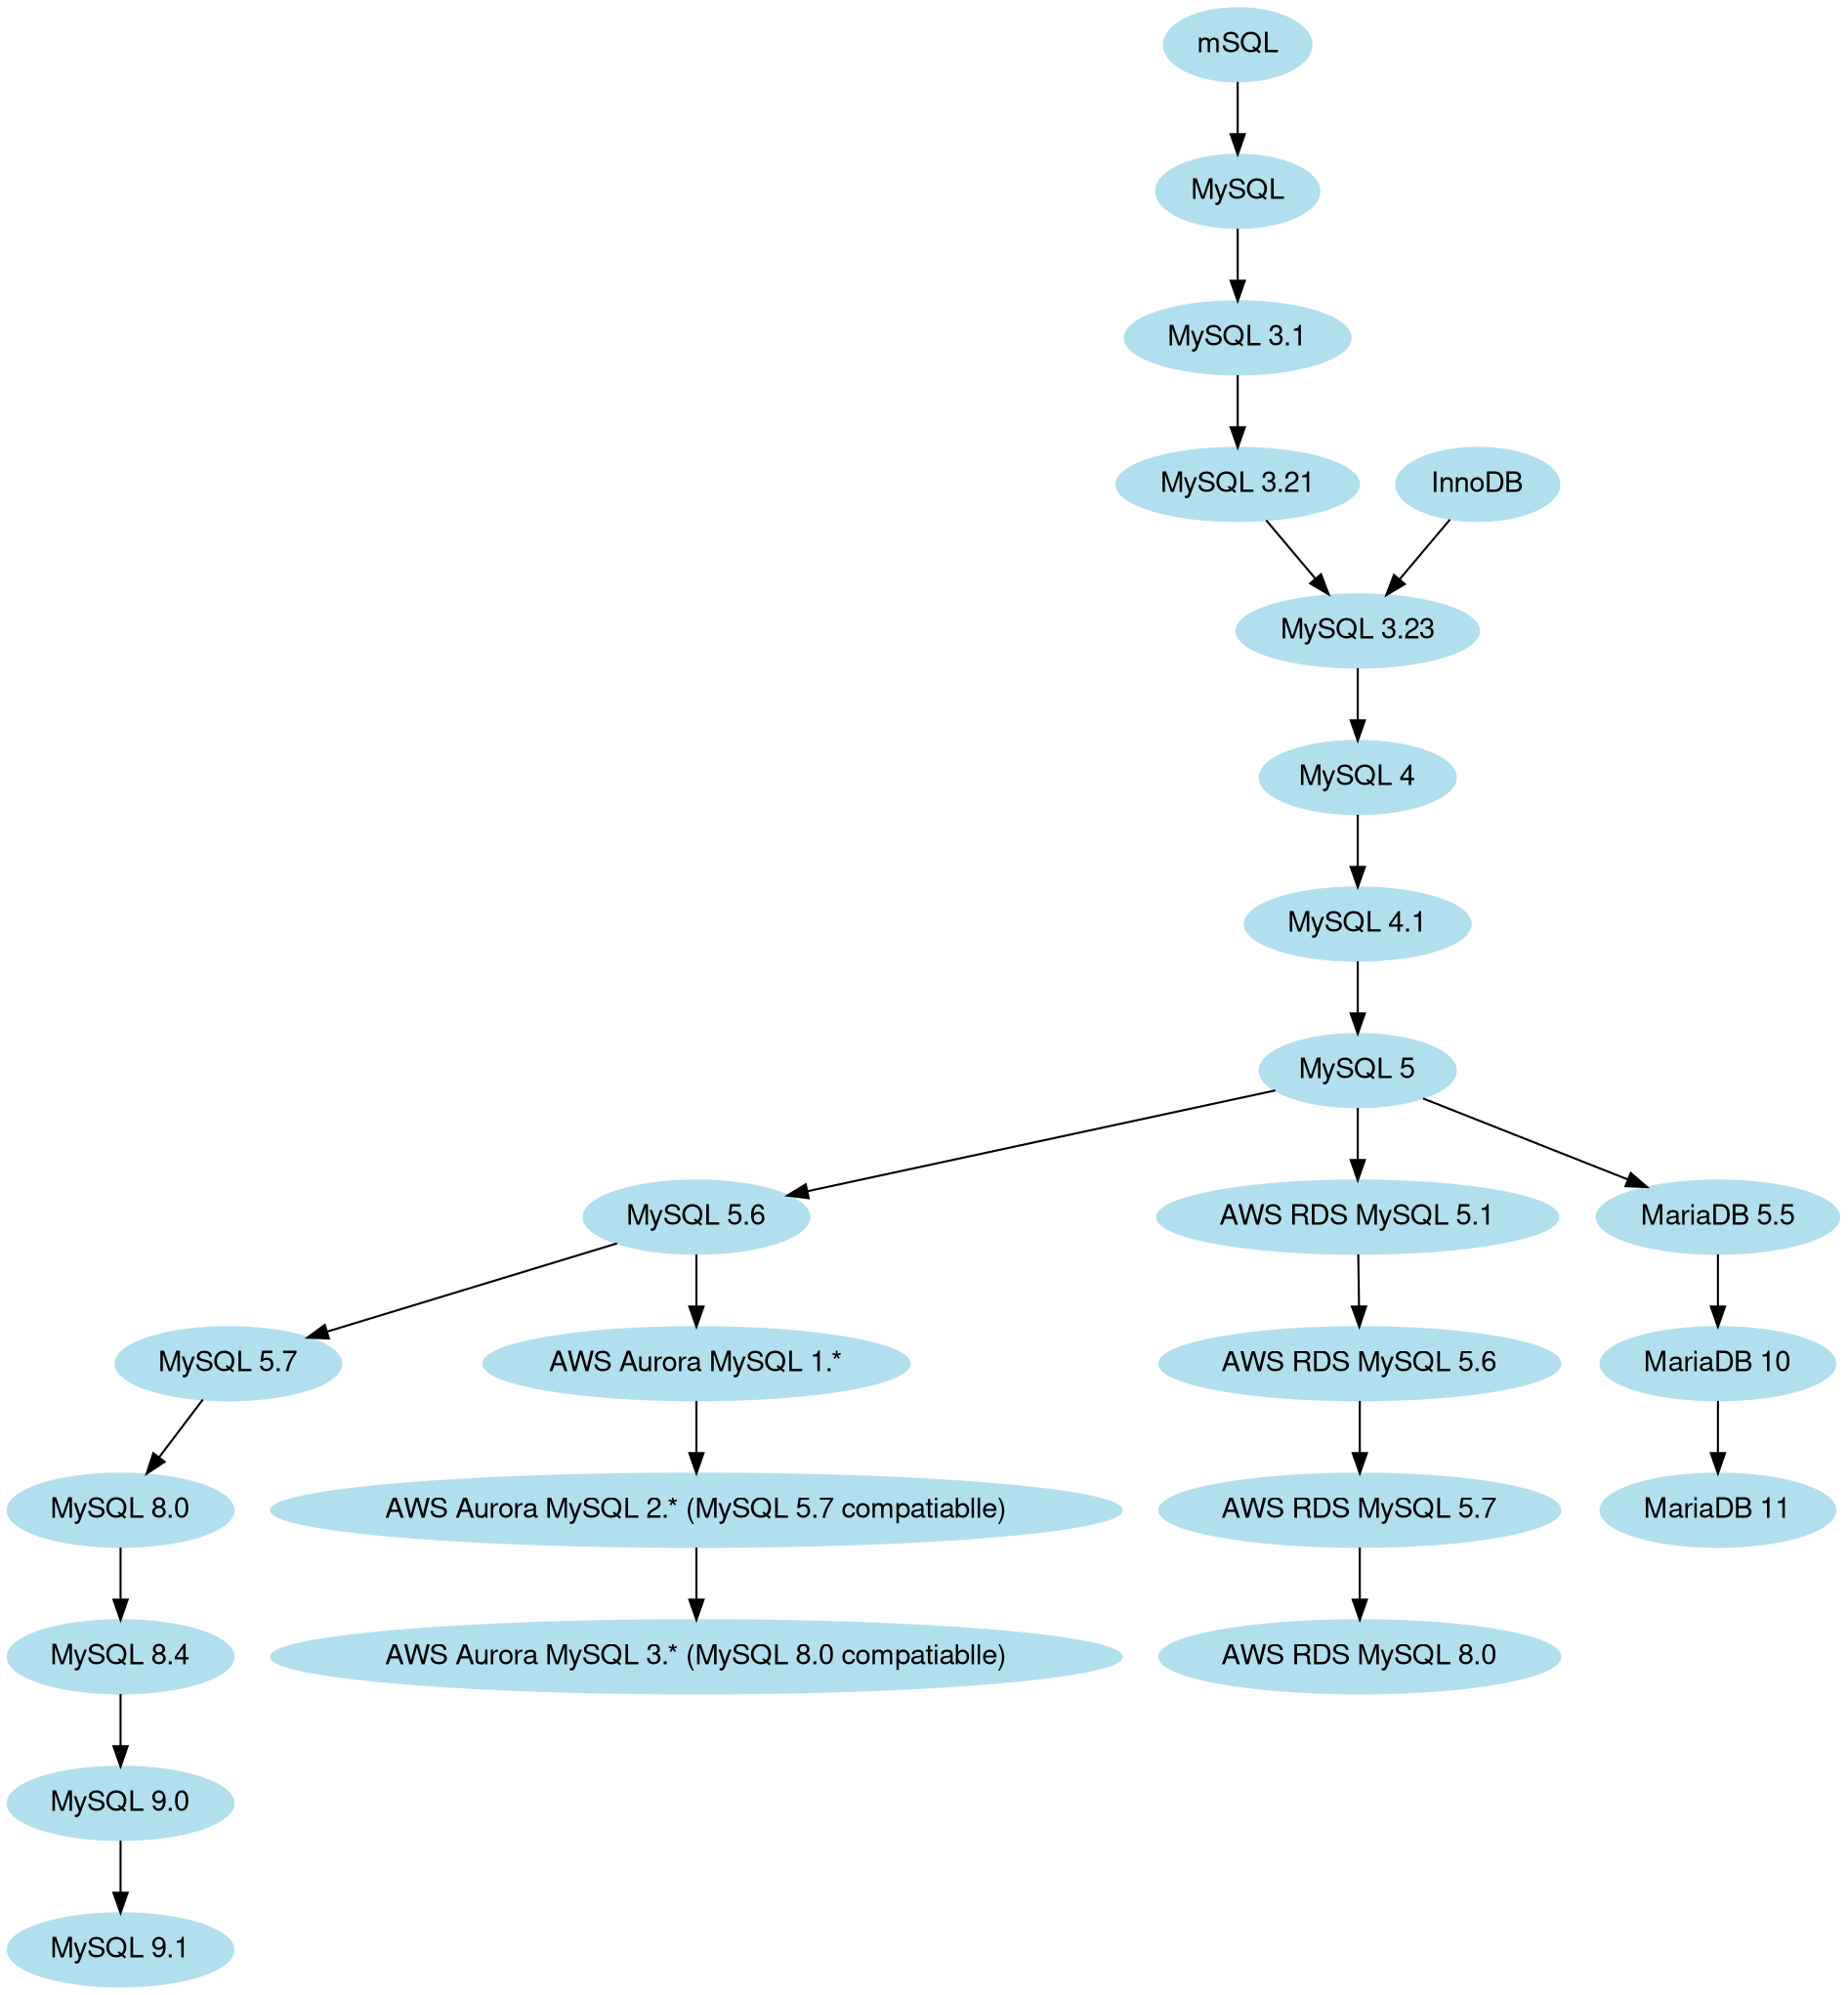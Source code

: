 /* ref: https://graphviz.org/Gallery/directed/unix.html */

/* courtesy Ian Darwin and Geoff Collyer, Softquad Inc. */
digraph MySQL {
	fontname="Helvetica,Arial,sans-serif"
	node [fontname="Helvetica,Arial,sans-serif"]
	edge [fontname="Helvetica,Arial,sans-serif"]
	node [color=lightblue2, style=filled];
	"mSQL" -> "MySQL";
	"MySQL" -> "MySQL 3.1";
	"MySQL 3.1" -> "MySQL 3.21";
	"InnoDB" -> "MySQL 3.23";
	"MySQL 3.21" -> "MySQL 3.23";
	"MySQL 3.23" -> "MySQL 4";
	"MySQL 4" -> "MySQL 4.1";
	"MySQL 4.1" -> "MySQL 5";
	"MySQL 5" -> "MySQL 5.6";
	"MySQL 5.6" -> "MySQL 5.7";
	"MySQL 5.7" -> "MySQL 8.0";
	"MySQL 8.0" -> "MySQL 8.4";
	"MySQL 8.4" -> "MySQL 9.0";
	"MySQL 9.0" -> "MySQL 9.1";

	"MySQL 5" -> "AWS RDS MySQL 5.1";
	"AWS RDS MySQL 5.1" -> "AWS RDS MySQL 5.6";
	"AWS RDS MySQL 5.6" -> "AWS RDS MySQL 5.7";
	"AWS RDS MySQL 5.7" -> "AWS RDS MySQL 8.0";

	"MySQL 5.6"  -> "AWS Aurora MySQL 1.*";
	"AWS Aurora MySQL 1.*"-> "AWS Aurora MySQL 2.* (MySQL 5.7 compatiablle)";
	"AWS Aurora MySQL 2.* (MySQL 5.7 compatiablle)" -> "AWS Aurora MySQL 3.* (MySQL 8.0 compatiablle)";

	"MySQL 5" -> "MariaDB 5.5";
	"MariaDB 5.5" -> "MariaDB 10";
	"MariaDB 10" -> "MariaDB 11";
}


